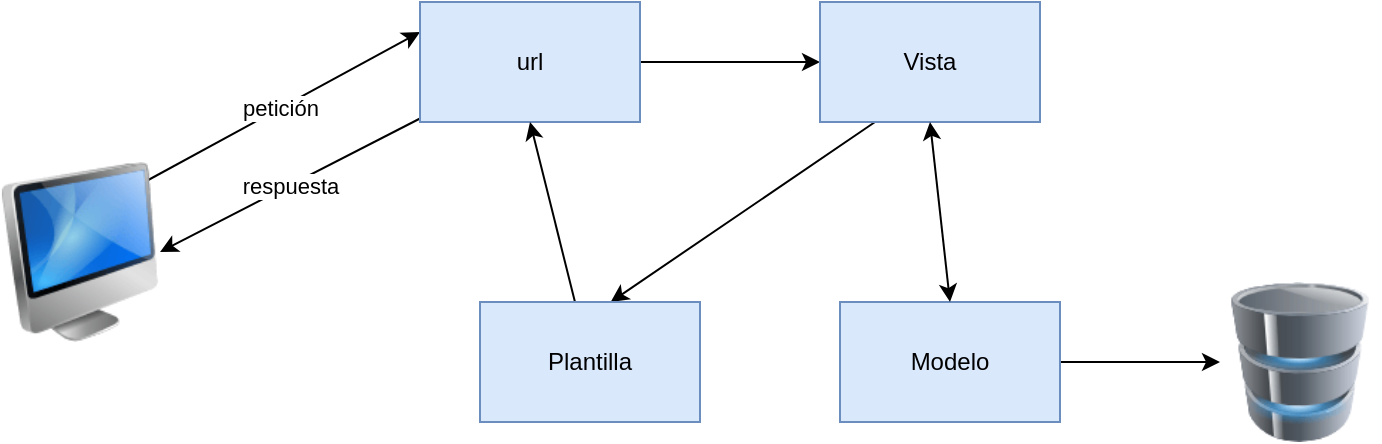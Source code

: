 <mxfile version="18.0.2" type="github">
  <diagram id="V9TjSCrKnxvBXYBBiT7t" name="Page-1">
    <mxGraphModel dx="1251" dy="752" grid="1" gridSize="10" guides="1" tooltips="1" connect="1" arrows="1" fold="1" page="1" pageScale="1" pageWidth="827" pageHeight="1169" math="0" shadow="0">
      <root>
        <mxCell id="0" />
        <mxCell id="1" parent="0" />
        <mxCell id="gq-RABFhXoo0IGic7b5a-10" value="petición" style="rounded=0;orthogonalLoop=1;jettySize=auto;html=1;exitX=0.875;exitY=0.125;exitDx=0;exitDy=0;entryX=0;entryY=0.25;entryDx=0;entryDy=0;exitPerimeter=0;" edge="1" parent="1" source="gq-RABFhXoo0IGic7b5a-1" target="gq-RABFhXoo0IGic7b5a-4">
          <mxGeometry relative="1" as="geometry" />
        </mxCell>
        <mxCell id="gq-RABFhXoo0IGic7b5a-1" value="" style="image;html=1;image=img/lib/clip_art/computers/iMac_128x128.png" vertex="1" parent="1">
          <mxGeometry x="40" y="250" width="80" height="90" as="geometry" />
        </mxCell>
        <mxCell id="gq-RABFhXoo0IGic7b5a-2" value="" style="image;html=1;image=img/lib/clip_art/computers/Database_128x128.png" vertex="1" parent="1">
          <mxGeometry x="650" y="310" width="80" height="80" as="geometry" />
        </mxCell>
        <mxCell id="gq-RABFhXoo0IGic7b5a-11" value="" style="edgeStyle=none;rounded=0;orthogonalLoop=1;jettySize=auto;html=1;" edge="1" parent="1" source="gq-RABFhXoo0IGic7b5a-4">
          <mxGeometry relative="1" as="geometry">
            <mxPoint x="450" y="200" as="targetPoint" />
          </mxGeometry>
        </mxCell>
        <mxCell id="gq-RABFhXoo0IGic7b5a-14" value="respuesta" style="edgeStyle=none;rounded=0;orthogonalLoop=1;jettySize=auto;html=1;entryX=1;entryY=0.5;entryDx=0;entryDy=0;" edge="1" parent="1" source="gq-RABFhXoo0IGic7b5a-4" target="gq-RABFhXoo0IGic7b5a-1">
          <mxGeometry relative="1" as="geometry" />
        </mxCell>
        <mxCell id="gq-RABFhXoo0IGic7b5a-4" value="url" style="rounded=0;whiteSpace=wrap;html=1;fillColor=#dae8fc;strokeColor=#6c8ebf;" vertex="1" parent="1">
          <mxGeometry x="250" y="170" width="110" height="60" as="geometry" />
        </mxCell>
        <mxCell id="gq-RABFhXoo0IGic7b5a-13" style="edgeStyle=none;rounded=0;orthogonalLoop=1;jettySize=auto;html=1;entryX=0.6;entryY=0.04;entryDx=0;entryDy=0;entryPerimeter=0;startArrow=none;" edge="1" parent="1" source="gq-RABFhXoo0IGic7b5a-18">
          <mxGeometry relative="1" as="geometry">
            <mxPoint x="474.091" y="230" as="sourcePoint" />
            <mxPoint x="352" y="332" as="targetPoint" />
          </mxGeometry>
        </mxCell>
        <mxCell id="gq-RABFhXoo0IGic7b5a-23" style="edgeStyle=none;rounded=0;orthogonalLoop=1;jettySize=auto;html=1;entryX=0.594;entryY=0;entryDx=0;entryDy=0;entryPerimeter=0;exitX=0.25;exitY=1;exitDx=0;exitDy=0;" edge="1" parent="1" source="gq-RABFhXoo0IGic7b5a-17" target="gq-RABFhXoo0IGic7b5a-18">
          <mxGeometry relative="1" as="geometry" />
        </mxCell>
        <mxCell id="gq-RABFhXoo0IGic7b5a-17" value="Vista" style="rounded=0;whiteSpace=wrap;html=1;fillColor=#dae8fc;strokeColor=#6c8ebf;" vertex="1" parent="1">
          <mxGeometry x="450" y="170" width="110" height="60" as="geometry" />
        </mxCell>
        <mxCell id="gq-RABFhXoo0IGic7b5a-22" value="" style="edgeStyle=none;rounded=0;orthogonalLoop=1;jettySize=auto;html=1;" edge="1" parent="1" source="gq-RABFhXoo0IGic7b5a-19" target="gq-RABFhXoo0IGic7b5a-2">
          <mxGeometry relative="1" as="geometry" />
        </mxCell>
        <mxCell id="gq-RABFhXoo0IGic7b5a-19" value="Modelo" style="rounded=0;whiteSpace=wrap;html=1;fillColor=#dae8fc;strokeColor=#6c8ebf;" vertex="1" parent="1">
          <mxGeometry x="460" y="320" width="110" height="60" as="geometry" />
        </mxCell>
        <mxCell id="gq-RABFhXoo0IGic7b5a-24" style="edgeStyle=none;rounded=0;orthogonalLoop=1;jettySize=auto;html=1;entryX=0.5;entryY=1;entryDx=0;entryDy=0;" edge="1" parent="1" source="gq-RABFhXoo0IGic7b5a-18" target="gq-RABFhXoo0IGic7b5a-4">
          <mxGeometry relative="1" as="geometry" />
        </mxCell>
        <mxCell id="gq-RABFhXoo0IGic7b5a-18" value="Plantilla" style="rounded=0;whiteSpace=wrap;html=1;fillColor=#dae8fc;strokeColor=#6c8ebf;" vertex="1" parent="1">
          <mxGeometry x="280" y="320" width="110" height="60" as="geometry" />
        </mxCell>
        <mxCell id="gq-RABFhXoo0IGic7b5a-25" value="" style="endArrow=classic;startArrow=classic;html=1;rounded=0;exitX=0.5;exitY=0;exitDx=0;exitDy=0;entryX=0.5;entryY=1;entryDx=0;entryDy=0;" edge="1" parent="1" source="gq-RABFhXoo0IGic7b5a-19" target="gq-RABFhXoo0IGic7b5a-17">
          <mxGeometry width="50" height="50" relative="1" as="geometry">
            <mxPoint x="470" y="280" as="sourcePoint" />
            <mxPoint x="520" y="230" as="targetPoint" />
          </mxGeometry>
        </mxCell>
      </root>
    </mxGraphModel>
  </diagram>
</mxfile>
